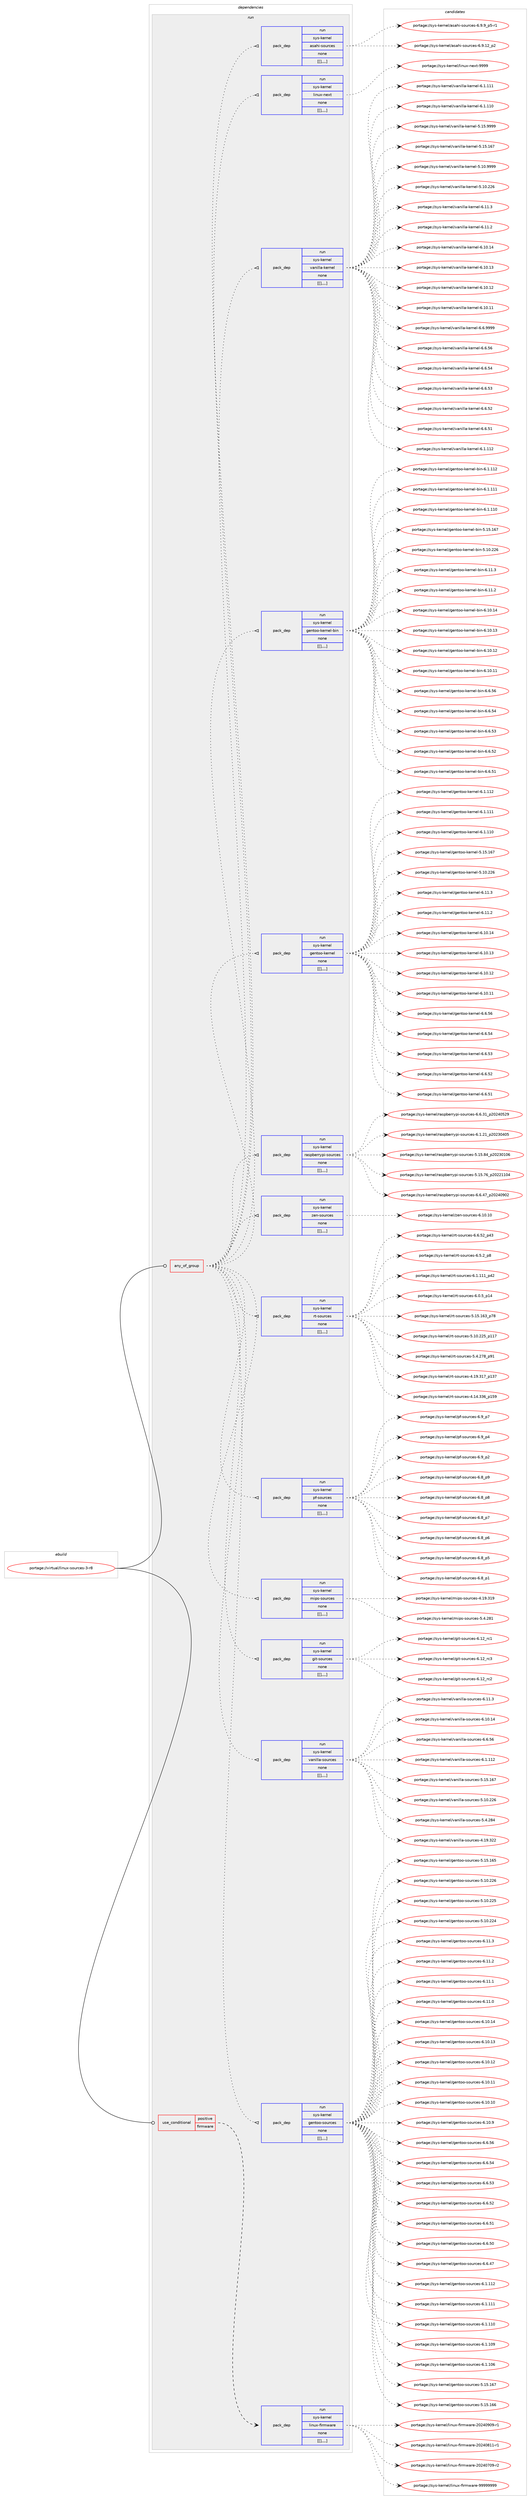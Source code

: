 digraph prolog {

# *************
# Graph options
# *************

newrank=true;
concentrate=true;
compound=true;
graph [rankdir=LR,fontname=Helvetica,fontsize=10,ranksep=1.5];#, ranksep=2.5, nodesep=0.2];
edge  [arrowhead=vee];
node  [fontname=Helvetica,fontsize=10];

# **********
# The ebuild
# **********

subgraph cluster_leftcol {
color=gray;
label=<<i>ebuild</i>>;
id [label="portage://virtual/linux-sources-3-r8", color=red, width=4, href="../virtual/linux-sources-3-r8.svg"];
}

# ****************
# The dependencies
# ****************

subgraph cluster_midcol {
color=gray;
label=<<i>dependencies</i>>;
subgraph cluster_compile {
fillcolor="#eeeeee";
style=filled;
label=<<i>compile</i>>;
}
subgraph cluster_compileandrun {
fillcolor="#eeeeee";
style=filled;
label=<<i>compile and run</i>>;
}
subgraph cluster_run {
fillcolor="#eeeeee";
style=filled;
label=<<i>run</i>>;
subgraph any34 {
dependency1531 [label=<<TABLE BORDER="0" CELLBORDER="1" CELLSPACING="0" CELLPADDING="4"><TR><TD CELLPADDING="10">any_of_group</TD></TR></TABLE>>, shape=none, color=red];subgraph pack1201 {
dependency1532 [label=<<TABLE BORDER="0" CELLBORDER="1" CELLSPACING="0" CELLPADDING="4" WIDTH="220"><TR><TD ROWSPAN="6" CELLPADDING="30">pack_dep</TD></TR><TR><TD WIDTH="110">run</TD></TR><TR><TD>sys-kernel</TD></TR><TR><TD>gentoo-sources</TD></TR><TR><TD>none</TD></TR><TR><TD>[[],,,,]</TD></TR></TABLE>>, shape=none, color=blue];
}
dependency1531:e -> dependency1532:w [weight=20,style="dotted",arrowhead="oinv"];
subgraph pack1202 {
dependency1533 [label=<<TABLE BORDER="0" CELLBORDER="1" CELLSPACING="0" CELLPADDING="4" WIDTH="220"><TR><TD ROWSPAN="6" CELLPADDING="30">pack_dep</TD></TR><TR><TD WIDTH="110">run</TD></TR><TR><TD>sys-kernel</TD></TR><TR><TD>vanilla-sources</TD></TR><TR><TD>none</TD></TR><TR><TD>[[],,,,]</TD></TR></TABLE>>, shape=none, color=blue];
}
dependency1531:e -> dependency1533:w [weight=20,style="dotted",arrowhead="oinv"];
subgraph pack1203 {
dependency1534 [label=<<TABLE BORDER="0" CELLBORDER="1" CELLSPACING="0" CELLPADDING="4" WIDTH="220"><TR><TD ROWSPAN="6" CELLPADDING="30">pack_dep</TD></TR><TR><TD WIDTH="110">run</TD></TR><TR><TD>sys-kernel</TD></TR><TR><TD>git-sources</TD></TR><TR><TD>none</TD></TR><TR><TD>[[],,,,]</TD></TR></TABLE>>, shape=none, color=blue];
}
dependency1531:e -> dependency1534:w [weight=20,style="dotted",arrowhead="oinv"];
subgraph pack1204 {
dependency1535 [label=<<TABLE BORDER="0" CELLBORDER="1" CELLSPACING="0" CELLPADDING="4" WIDTH="220"><TR><TD ROWSPAN="6" CELLPADDING="30">pack_dep</TD></TR><TR><TD WIDTH="110">run</TD></TR><TR><TD>sys-kernel</TD></TR><TR><TD>mips-sources</TD></TR><TR><TD>none</TD></TR><TR><TD>[[],,,,]</TD></TR></TABLE>>, shape=none, color=blue];
}
dependency1531:e -> dependency1535:w [weight=20,style="dotted",arrowhead="oinv"];
subgraph pack1205 {
dependency1536 [label=<<TABLE BORDER="0" CELLBORDER="1" CELLSPACING="0" CELLPADDING="4" WIDTH="220"><TR><TD ROWSPAN="6" CELLPADDING="30">pack_dep</TD></TR><TR><TD WIDTH="110">run</TD></TR><TR><TD>sys-kernel</TD></TR><TR><TD>pf-sources</TD></TR><TR><TD>none</TD></TR><TR><TD>[[],,,,]</TD></TR></TABLE>>, shape=none, color=blue];
}
dependency1531:e -> dependency1536:w [weight=20,style="dotted",arrowhead="oinv"];
subgraph pack1206 {
dependency1537 [label=<<TABLE BORDER="0" CELLBORDER="1" CELLSPACING="0" CELLPADDING="4" WIDTH="220"><TR><TD ROWSPAN="6" CELLPADDING="30">pack_dep</TD></TR><TR><TD WIDTH="110">run</TD></TR><TR><TD>sys-kernel</TD></TR><TR><TD>rt-sources</TD></TR><TR><TD>none</TD></TR><TR><TD>[[],,,,]</TD></TR></TABLE>>, shape=none, color=blue];
}
dependency1531:e -> dependency1537:w [weight=20,style="dotted",arrowhead="oinv"];
subgraph pack1207 {
dependency1538 [label=<<TABLE BORDER="0" CELLBORDER="1" CELLSPACING="0" CELLPADDING="4" WIDTH="220"><TR><TD ROWSPAN="6" CELLPADDING="30">pack_dep</TD></TR><TR><TD WIDTH="110">run</TD></TR><TR><TD>sys-kernel</TD></TR><TR><TD>zen-sources</TD></TR><TR><TD>none</TD></TR><TR><TD>[[],,,,]</TD></TR></TABLE>>, shape=none, color=blue];
}
dependency1531:e -> dependency1538:w [weight=20,style="dotted",arrowhead="oinv"];
subgraph pack1208 {
dependency1539 [label=<<TABLE BORDER="0" CELLBORDER="1" CELLSPACING="0" CELLPADDING="4" WIDTH="220"><TR><TD ROWSPAN="6" CELLPADDING="30">pack_dep</TD></TR><TR><TD WIDTH="110">run</TD></TR><TR><TD>sys-kernel</TD></TR><TR><TD>raspberrypi-sources</TD></TR><TR><TD>none</TD></TR><TR><TD>[[],,,,]</TD></TR></TABLE>>, shape=none, color=blue];
}
dependency1531:e -> dependency1539:w [weight=20,style="dotted",arrowhead="oinv"];
subgraph pack1209 {
dependency1540 [label=<<TABLE BORDER="0" CELLBORDER="1" CELLSPACING="0" CELLPADDING="4" WIDTH="220"><TR><TD ROWSPAN="6" CELLPADDING="30">pack_dep</TD></TR><TR><TD WIDTH="110">run</TD></TR><TR><TD>sys-kernel</TD></TR><TR><TD>gentoo-kernel</TD></TR><TR><TD>none</TD></TR><TR><TD>[[],,,,]</TD></TR></TABLE>>, shape=none, color=blue];
}
dependency1531:e -> dependency1540:w [weight=20,style="dotted",arrowhead="oinv"];
subgraph pack1210 {
dependency1541 [label=<<TABLE BORDER="0" CELLBORDER="1" CELLSPACING="0" CELLPADDING="4" WIDTH="220"><TR><TD ROWSPAN="6" CELLPADDING="30">pack_dep</TD></TR><TR><TD WIDTH="110">run</TD></TR><TR><TD>sys-kernel</TD></TR><TR><TD>gentoo-kernel-bin</TD></TR><TR><TD>none</TD></TR><TR><TD>[[],,,,]</TD></TR></TABLE>>, shape=none, color=blue];
}
dependency1531:e -> dependency1541:w [weight=20,style="dotted",arrowhead="oinv"];
subgraph pack1211 {
dependency1542 [label=<<TABLE BORDER="0" CELLBORDER="1" CELLSPACING="0" CELLPADDING="4" WIDTH="220"><TR><TD ROWSPAN="6" CELLPADDING="30">pack_dep</TD></TR><TR><TD WIDTH="110">run</TD></TR><TR><TD>sys-kernel</TD></TR><TR><TD>vanilla-kernel</TD></TR><TR><TD>none</TD></TR><TR><TD>[[],,,,]</TD></TR></TABLE>>, shape=none, color=blue];
}
dependency1531:e -> dependency1542:w [weight=20,style="dotted",arrowhead="oinv"];
subgraph pack1212 {
dependency1543 [label=<<TABLE BORDER="0" CELLBORDER="1" CELLSPACING="0" CELLPADDING="4" WIDTH="220"><TR><TD ROWSPAN="6" CELLPADDING="30">pack_dep</TD></TR><TR><TD WIDTH="110">run</TD></TR><TR><TD>sys-kernel</TD></TR><TR><TD>linux-next</TD></TR><TR><TD>none</TD></TR><TR><TD>[[],,,,]</TD></TR></TABLE>>, shape=none, color=blue];
}
dependency1531:e -> dependency1543:w [weight=20,style="dotted",arrowhead="oinv"];
subgraph pack1213 {
dependency1544 [label=<<TABLE BORDER="0" CELLBORDER="1" CELLSPACING="0" CELLPADDING="4" WIDTH="220"><TR><TD ROWSPAN="6" CELLPADDING="30">pack_dep</TD></TR><TR><TD WIDTH="110">run</TD></TR><TR><TD>sys-kernel</TD></TR><TR><TD>asahi-sources</TD></TR><TR><TD>none</TD></TR><TR><TD>[[],,,,]</TD></TR></TABLE>>, shape=none, color=blue];
}
dependency1531:e -> dependency1544:w [weight=20,style="dotted",arrowhead="oinv"];
}
id:e -> dependency1531:w [weight=20,style="solid",arrowhead="odot"];
subgraph cond298 {
dependency1545 [label=<<TABLE BORDER="0" CELLBORDER="1" CELLSPACING="0" CELLPADDING="4"><TR><TD ROWSPAN="3" CELLPADDING="10">use_conditional</TD></TR><TR><TD>positive</TD></TR><TR><TD>firmware</TD></TR></TABLE>>, shape=none, color=red];
subgraph pack1214 {
dependency1546 [label=<<TABLE BORDER="0" CELLBORDER="1" CELLSPACING="0" CELLPADDING="4" WIDTH="220"><TR><TD ROWSPAN="6" CELLPADDING="30">pack_dep</TD></TR><TR><TD WIDTH="110">run</TD></TR><TR><TD>sys-kernel</TD></TR><TR><TD>linux-firmware</TD></TR><TR><TD>none</TD></TR><TR><TD>[[],,,,]</TD></TR></TABLE>>, shape=none, color=blue];
}
dependency1545:e -> dependency1546:w [weight=20,style="dashed",arrowhead="vee"];
}
id:e -> dependency1545:w [weight=20,style="solid",arrowhead="odot"];
}
}

# **************
# The candidates
# **************

subgraph cluster_choices {
rank=same;
color=gray;
label=<<i>candidates</i>>;

subgraph choice1201 {
color=black;
nodesep=1;
choice1151211154510710111411010110847103101110116111111451151111171149910111545544649494651 [label="portage://sys-kernel/gentoo-sources-6.11.3", color=red, width=4,href="../sys-kernel/gentoo-sources-6.11.3.svg"];
choice1151211154510710111411010110847103101110116111111451151111171149910111545544649494650 [label="portage://sys-kernel/gentoo-sources-6.11.2", color=red, width=4,href="../sys-kernel/gentoo-sources-6.11.2.svg"];
choice1151211154510710111411010110847103101110116111111451151111171149910111545544649494649 [label="portage://sys-kernel/gentoo-sources-6.11.1", color=red, width=4,href="../sys-kernel/gentoo-sources-6.11.1.svg"];
choice1151211154510710111411010110847103101110116111111451151111171149910111545544649494648 [label="portage://sys-kernel/gentoo-sources-6.11.0", color=red, width=4,href="../sys-kernel/gentoo-sources-6.11.0.svg"];
choice115121115451071011141101011084710310111011611111145115111117114991011154554464948464952 [label="portage://sys-kernel/gentoo-sources-6.10.14", color=red, width=4,href="../sys-kernel/gentoo-sources-6.10.14.svg"];
choice115121115451071011141101011084710310111011611111145115111117114991011154554464948464951 [label="portage://sys-kernel/gentoo-sources-6.10.13", color=red, width=4,href="../sys-kernel/gentoo-sources-6.10.13.svg"];
choice115121115451071011141101011084710310111011611111145115111117114991011154554464948464950 [label="portage://sys-kernel/gentoo-sources-6.10.12", color=red, width=4,href="../sys-kernel/gentoo-sources-6.10.12.svg"];
choice115121115451071011141101011084710310111011611111145115111117114991011154554464948464949 [label="portage://sys-kernel/gentoo-sources-6.10.11", color=red, width=4,href="../sys-kernel/gentoo-sources-6.10.11.svg"];
choice115121115451071011141101011084710310111011611111145115111117114991011154554464948464948 [label="portage://sys-kernel/gentoo-sources-6.10.10", color=red, width=4,href="../sys-kernel/gentoo-sources-6.10.10.svg"];
choice1151211154510710111411010110847103101110116111111451151111171149910111545544649484657 [label="portage://sys-kernel/gentoo-sources-6.10.9", color=red, width=4,href="../sys-kernel/gentoo-sources-6.10.9.svg"];
choice1151211154510710111411010110847103101110116111111451151111171149910111545544654465354 [label="portage://sys-kernel/gentoo-sources-6.6.56", color=red, width=4,href="../sys-kernel/gentoo-sources-6.6.56.svg"];
choice1151211154510710111411010110847103101110116111111451151111171149910111545544654465352 [label="portage://sys-kernel/gentoo-sources-6.6.54", color=red, width=4,href="../sys-kernel/gentoo-sources-6.6.54.svg"];
choice1151211154510710111411010110847103101110116111111451151111171149910111545544654465351 [label="portage://sys-kernel/gentoo-sources-6.6.53", color=red, width=4,href="../sys-kernel/gentoo-sources-6.6.53.svg"];
choice1151211154510710111411010110847103101110116111111451151111171149910111545544654465350 [label="portage://sys-kernel/gentoo-sources-6.6.52", color=red, width=4,href="../sys-kernel/gentoo-sources-6.6.52.svg"];
choice1151211154510710111411010110847103101110116111111451151111171149910111545544654465349 [label="portage://sys-kernel/gentoo-sources-6.6.51", color=red, width=4,href="../sys-kernel/gentoo-sources-6.6.51.svg"];
choice1151211154510710111411010110847103101110116111111451151111171149910111545544654465348 [label="portage://sys-kernel/gentoo-sources-6.6.50", color=red, width=4,href="../sys-kernel/gentoo-sources-6.6.50.svg"];
choice1151211154510710111411010110847103101110116111111451151111171149910111545544654465255 [label="portage://sys-kernel/gentoo-sources-6.6.47", color=red, width=4,href="../sys-kernel/gentoo-sources-6.6.47.svg"];
choice115121115451071011141101011084710310111011611111145115111117114991011154554464946494950 [label="portage://sys-kernel/gentoo-sources-6.1.112", color=red, width=4,href="../sys-kernel/gentoo-sources-6.1.112.svg"];
choice115121115451071011141101011084710310111011611111145115111117114991011154554464946494949 [label="portage://sys-kernel/gentoo-sources-6.1.111", color=red, width=4,href="../sys-kernel/gentoo-sources-6.1.111.svg"];
choice115121115451071011141101011084710310111011611111145115111117114991011154554464946494948 [label="portage://sys-kernel/gentoo-sources-6.1.110", color=red, width=4,href="../sys-kernel/gentoo-sources-6.1.110.svg"];
choice115121115451071011141101011084710310111011611111145115111117114991011154554464946494857 [label="portage://sys-kernel/gentoo-sources-6.1.109", color=red, width=4,href="../sys-kernel/gentoo-sources-6.1.109.svg"];
choice115121115451071011141101011084710310111011611111145115111117114991011154554464946494854 [label="portage://sys-kernel/gentoo-sources-6.1.106", color=red, width=4,href="../sys-kernel/gentoo-sources-6.1.106.svg"];
choice11512111545107101114110101108471031011101161111114511511111711499101115455346495346495455 [label="portage://sys-kernel/gentoo-sources-5.15.167", color=red, width=4,href="../sys-kernel/gentoo-sources-5.15.167.svg"];
choice11512111545107101114110101108471031011101161111114511511111711499101115455346495346495454 [label="portage://sys-kernel/gentoo-sources-5.15.166", color=red, width=4,href="../sys-kernel/gentoo-sources-5.15.166.svg"];
choice11512111545107101114110101108471031011101161111114511511111711499101115455346495346495453 [label="portage://sys-kernel/gentoo-sources-5.15.165", color=red, width=4,href="../sys-kernel/gentoo-sources-5.15.165.svg"];
choice11512111545107101114110101108471031011101161111114511511111711499101115455346494846505054 [label="portage://sys-kernel/gentoo-sources-5.10.226", color=red, width=4,href="../sys-kernel/gentoo-sources-5.10.226.svg"];
choice11512111545107101114110101108471031011101161111114511511111711499101115455346494846505053 [label="portage://sys-kernel/gentoo-sources-5.10.225", color=red, width=4,href="../sys-kernel/gentoo-sources-5.10.225.svg"];
choice11512111545107101114110101108471031011101161111114511511111711499101115455346494846505052 [label="portage://sys-kernel/gentoo-sources-5.10.224", color=red, width=4,href="../sys-kernel/gentoo-sources-5.10.224.svg"];
dependency1532:e -> choice1151211154510710111411010110847103101110116111111451151111171149910111545544649494651:w [style=dotted,weight="100"];
dependency1532:e -> choice1151211154510710111411010110847103101110116111111451151111171149910111545544649494650:w [style=dotted,weight="100"];
dependency1532:e -> choice1151211154510710111411010110847103101110116111111451151111171149910111545544649494649:w [style=dotted,weight="100"];
dependency1532:e -> choice1151211154510710111411010110847103101110116111111451151111171149910111545544649494648:w [style=dotted,weight="100"];
dependency1532:e -> choice115121115451071011141101011084710310111011611111145115111117114991011154554464948464952:w [style=dotted,weight="100"];
dependency1532:e -> choice115121115451071011141101011084710310111011611111145115111117114991011154554464948464951:w [style=dotted,weight="100"];
dependency1532:e -> choice115121115451071011141101011084710310111011611111145115111117114991011154554464948464950:w [style=dotted,weight="100"];
dependency1532:e -> choice115121115451071011141101011084710310111011611111145115111117114991011154554464948464949:w [style=dotted,weight="100"];
dependency1532:e -> choice115121115451071011141101011084710310111011611111145115111117114991011154554464948464948:w [style=dotted,weight="100"];
dependency1532:e -> choice1151211154510710111411010110847103101110116111111451151111171149910111545544649484657:w [style=dotted,weight="100"];
dependency1532:e -> choice1151211154510710111411010110847103101110116111111451151111171149910111545544654465354:w [style=dotted,weight="100"];
dependency1532:e -> choice1151211154510710111411010110847103101110116111111451151111171149910111545544654465352:w [style=dotted,weight="100"];
dependency1532:e -> choice1151211154510710111411010110847103101110116111111451151111171149910111545544654465351:w [style=dotted,weight="100"];
dependency1532:e -> choice1151211154510710111411010110847103101110116111111451151111171149910111545544654465350:w [style=dotted,weight="100"];
dependency1532:e -> choice1151211154510710111411010110847103101110116111111451151111171149910111545544654465349:w [style=dotted,weight="100"];
dependency1532:e -> choice1151211154510710111411010110847103101110116111111451151111171149910111545544654465348:w [style=dotted,weight="100"];
dependency1532:e -> choice1151211154510710111411010110847103101110116111111451151111171149910111545544654465255:w [style=dotted,weight="100"];
dependency1532:e -> choice115121115451071011141101011084710310111011611111145115111117114991011154554464946494950:w [style=dotted,weight="100"];
dependency1532:e -> choice115121115451071011141101011084710310111011611111145115111117114991011154554464946494949:w [style=dotted,weight="100"];
dependency1532:e -> choice115121115451071011141101011084710310111011611111145115111117114991011154554464946494948:w [style=dotted,weight="100"];
dependency1532:e -> choice115121115451071011141101011084710310111011611111145115111117114991011154554464946494857:w [style=dotted,weight="100"];
dependency1532:e -> choice115121115451071011141101011084710310111011611111145115111117114991011154554464946494854:w [style=dotted,weight="100"];
dependency1532:e -> choice11512111545107101114110101108471031011101161111114511511111711499101115455346495346495455:w [style=dotted,weight="100"];
dependency1532:e -> choice11512111545107101114110101108471031011101161111114511511111711499101115455346495346495454:w [style=dotted,weight="100"];
dependency1532:e -> choice11512111545107101114110101108471031011101161111114511511111711499101115455346495346495453:w [style=dotted,weight="100"];
dependency1532:e -> choice11512111545107101114110101108471031011101161111114511511111711499101115455346494846505054:w [style=dotted,weight="100"];
dependency1532:e -> choice11512111545107101114110101108471031011101161111114511511111711499101115455346494846505053:w [style=dotted,weight="100"];
dependency1532:e -> choice11512111545107101114110101108471031011101161111114511511111711499101115455346494846505052:w [style=dotted,weight="100"];
}
subgraph choice1202 {
color=black;
nodesep=1;
choice11512111545107101114110101108471189711010510810897451151111171149910111545544649494651 [label="portage://sys-kernel/vanilla-sources-6.11.3", color=red, width=4,href="../sys-kernel/vanilla-sources-6.11.3.svg"];
choice1151211154510710111411010110847118971101051081089745115111117114991011154554464948464952 [label="portage://sys-kernel/vanilla-sources-6.10.14", color=red, width=4,href="../sys-kernel/vanilla-sources-6.10.14.svg"];
choice11512111545107101114110101108471189711010510810897451151111171149910111545544654465354 [label="portage://sys-kernel/vanilla-sources-6.6.56", color=red, width=4,href="../sys-kernel/vanilla-sources-6.6.56.svg"];
choice1151211154510710111411010110847118971101051081089745115111117114991011154554464946494950 [label="portage://sys-kernel/vanilla-sources-6.1.112", color=red, width=4,href="../sys-kernel/vanilla-sources-6.1.112.svg"];
choice115121115451071011141101011084711897110105108108974511511111711499101115455346495346495455 [label="portage://sys-kernel/vanilla-sources-5.15.167", color=red, width=4,href="../sys-kernel/vanilla-sources-5.15.167.svg"];
choice115121115451071011141101011084711897110105108108974511511111711499101115455346494846505054 [label="portage://sys-kernel/vanilla-sources-5.10.226", color=red, width=4,href="../sys-kernel/vanilla-sources-5.10.226.svg"];
choice1151211154510710111411010110847118971101051081089745115111117114991011154553465246505652 [label="portage://sys-kernel/vanilla-sources-5.4.284", color=red, width=4,href="../sys-kernel/vanilla-sources-5.4.284.svg"];
choice115121115451071011141101011084711897110105108108974511511111711499101115455246495746515050 [label="portage://sys-kernel/vanilla-sources-4.19.322", color=red, width=4,href="../sys-kernel/vanilla-sources-4.19.322.svg"];
dependency1533:e -> choice11512111545107101114110101108471189711010510810897451151111171149910111545544649494651:w [style=dotted,weight="100"];
dependency1533:e -> choice1151211154510710111411010110847118971101051081089745115111117114991011154554464948464952:w [style=dotted,weight="100"];
dependency1533:e -> choice11512111545107101114110101108471189711010510810897451151111171149910111545544654465354:w [style=dotted,weight="100"];
dependency1533:e -> choice1151211154510710111411010110847118971101051081089745115111117114991011154554464946494950:w [style=dotted,weight="100"];
dependency1533:e -> choice115121115451071011141101011084711897110105108108974511511111711499101115455346495346495455:w [style=dotted,weight="100"];
dependency1533:e -> choice115121115451071011141101011084711897110105108108974511511111711499101115455346494846505054:w [style=dotted,weight="100"];
dependency1533:e -> choice1151211154510710111411010110847118971101051081089745115111117114991011154553465246505652:w [style=dotted,weight="100"];
dependency1533:e -> choice115121115451071011141101011084711897110105108108974511511111711499101115455246495746515050:w [style=dotted,weight="100"];
}
subgraph choice1203 {
color=black;
nodesep=1;
choice115121115451071011141101011084710310511645115111117114991011154554464950951149951 [label="portage://sys-kernel/git-sources-6.12_rc3", color=red, width=4,href="../sys-kernel/git-sources-6.12_rc3.svg"];
choice115121115451071011141101011084710310511645115111117114991011154554464950951149950 [label="portage://sys-kernel/git-sources-6.12_rc2", color=red, width=4,href="../sys-kernel/git-sources-6.12_rc2.svg"];
choice115121115451071011141101011084710310511645115111117114991011154554464950951149949 [label="portage://sys-kernel/git-sources-6.12_rc1", color=red, width=4,href="../sys-kernel/git-sources-6.12_rc1.svg"];
dependency1534:e -> choice115121115451071011141101011084710310511645115111117114991011154554464950951149951:w [style=dotted,weight="100"];
dependency1534:e -> choice115121115451071011141101011084710310511645115111117114991011154554464950951149950:w [style=dotted,weight="100"];
dependency1534:e -> choice115121115451071011141101011084710310511645115111117114991011154554464950951149949:w [style=dotted,weight="100"];
}
subgraph choice1204 {
color=black;
nodesep=1;
choice115121115451071011141101011084710910511211545115111117114991011154553465246505649 [label="portage://sys-kernel/mips-sources-5.4.281", color=red, width=4,href="../sys-kernel/mips-sources-5.4.281.svg"];
choice11512111545107101114110101108471091051121154511511111711499101115455246495746514957 [label="portage://sys-kernel/mips-sources-4.19.319", color=red, width=4,href="../sys-kernel/mips-sources-4.19.319.svg"];
dependency1535:e -> choice115121115451071011141101011084710910511211545115111117114991011154553465246505649:w [style=dotted,weight="100"];
dependency1535:e -> choice11512111545107101114110101108471091051121154511511111711499101115455246495746514957:w [style=dotted,weight="100"];
}
subgraph choice1205 {
color=black;
nodesep=1;
choice11512111545107101114110101108471121024511511111711499101115455446579511255 [label="portage://sys-kernel/pf-sources-6.9_p7", color=red, width=4,href="../sys-kernel/pf-sources-6.9_p7.svg"];
choice11512111545107101114110101108471121024511511111711499101115455446579511252 [label="portage://sys-kernel/pf-sources-6.9_p4", color=red, width=4,href="../sys-kernel/pf-sources-6.9_p4.svg"];
choice11512111545107101114110101108471121024511511111711499101115455446579511250 [label="portage://sys-kernel/pf-sources-6.9_p2", color=red, width=4,href="../sys-kernel/pf-sources-6.9_p2.svg"];
choice11512111545107101114110101108471121024511511111711499101115455446569511257 [label="portage://sys-kernel/pf-sources-6.8_p9", color=red, width=4,href="../sys-kernel/pf-sources-6.8_p9.svg"];
choice11512111545107101114110101108471121024511511111711499101115455446569511256 [label="portage://sys-kernel/pf-sources-6.8_p8", color=red, width=4,href="../sys-kernel/pf-sources-6.8_p8.svg"];
choice11512111545107101114110101108471121024511511111711499101115455446569511255 [label="portage://sys-kernel/pf-sources-6.8_p7", color=red, width=4,href="../sys-kernel/pf-sources-6.8_p7.svg"];
choice11512111545107101114110101108471121024511511111711499101115455446569511254 [label="portage://sys-kernel/pf-sources-6.8_p6", color=red, width=4,href="../sys-kernel/pf-sources-6.8_p6.svg"];
choice11512111545107101114110101108471121024511511111711499101115455446569511253 [label="portage://sys-kernel/pf-sources-6.8_p5", color=red, width=4,href="../sys-kernel/pf-sources-6.8_p5.svg"];
choice11512111545107101114110101108471121024511511111711499101115455446569511249 [label="portage://sys-kernel/pf-sources-6.8_p1", color=red, width=4,href="../sys-kernel/pf-sources-6.8_p1.svg"];
dependency1536:e -> choice11512111545107101114110101108471121024511511111711499101115455446579511255:w [style=dotted,weight="100"];
dependency1536:e -> choice11512111545107101114110101108471121024511511111711499101115455446579511252:w [style=dotted,weight="100"];
dependency1536:e -> choice11512111545107101114110101108471121024511511111711499101115455446579511250:w [style=dotted,weight="100"];
dependency1536:e -> choice11512111545107101114110101108471121024511511111711499101115455446569511257:w [style=dotted,weight="100"];
dependency1536:e -> choice11512111545107101114110101108471121024511511111711499101115455446569511256:w [style=dotted,weight="100"];
dependency1536:e -> choice11512111545107101114110101108471121024511511111711499101115455446569511255:w [style=dotted,weight="100"];
dependency1536:e -> choice11512111545107101114110101108471121024511511111711499101115455446569511254:w [style=dotted,weight="100"];
dependency1536:e -> choice11512111545107101114110101108471121024511511111711499101115455446569511253:w [style=dotted,weight="100"];
dependency1536:e -> choice11512111545107101114110101108471121024511511111711499101115455446569511249:w [style=dotted,weight="100"];
}
subgraph choice1206 {
color=black;
nodesep=1;
choice1151211154510710111411010110847114116451151111171149910111545544654465350951125251 [label="portage://sys-kernel/rt-sources-6.6.52_p43", color=red, width=4,href="../sys-kernel/rt-sources-6.6.52_p43.svg"];
choice115121115451071011141101011084711411645115111117114991011154554465346509511256 [label="portage://sys-kernel/rt-sources-6.5.2_p8", color=red, width=4,href="../sys-kernel/rt-sources-6.5.2_p8.svg"];
choice115121115451071011141101011084711411645115111117114991011154554464946494949951125250 [label="portage://sys-kernel/rt-sources-6.1.111_p42", color=red, width=4,href="../sys-kernel/rt-sources-6.1.111_p42.svg"];
choice11512111545107101114110101108471141164511511111711499101115455446484653951124952 [label="portage://sys-kernel/rt-sources-6.0.5_p14", color=red, width=4,href="../sys-kernel/rt-sources-6.0.5_p14.svg"];
choice11512111545107101114110101108471141164511511111711499101115455346495346495451951125556 [label="portage://sys-kernel/rt-sources-5.15.163_p78", color=red, width=4,href="../sys-kernel/rt-sources-5.15.163_p78.svg"];
choice1151211154510710111411010110847114116451151111171149910111545534649484650505395112494955 [label="portage://sys-kernel/rt-sources-5.10.225_p117", color=red, width=4,href="../sys-kernel/rt-sources-5.10.225_p117.svg"];
choice115121115451071011141101011084711411645115111117114991011154553465246505556951125749 [label="portage://sys-kernel/rt-sources-5.4.278_p91", color=red, width=4,href="../sys-kernel/rt-sources-5.4.278_p91.svg"];
choice1151211154510710111411010110847114116451151111171149910111545524649574651495595112495155 [label="portage://sys-kernel/rt-sources-4.19.317_p137", color=red, width=4,href="../sys-kernel/rt-sources-4.19.317_p137.svg"];
choice1151211154510710111411010110847114116451151111171149910111545524649524651515495112495357 [label="portage://sys-kernel/rt-sources-4.14.336_p159", color=red, width=4,href="../sys-kernel/rt-sources-4.14.336_p159.svg"];
dependency1537:e -> choice1151211154510710111411010110847114116451151111171149910111545544654465350951125251:w [style=dotted,weight="100"];
dependency1537:e -> choice115121115451071011141101011084711411645115111117114991011154554465346509511256:w [style=dotted,weight="100"];
dependency1537:e -> choice115121115451071011141101011084711411645115111117114991011154554464946494949951125250:w [style=dotted,weight="100"];
dependency1537:e -> choice11512111545107101114110101108471141164511511111711499101115455446484653951124952:w [style=dotted,weight="100"];
dependency1537:e -> choice11512111545107101114110101108471141164511511111711499101115455346495346495451951125556:w [style=dotted,weight="100"];
dependency1537:e -> choice1151211154510710111411010110847114116451151111171149910111545534649484650505395112494955:w [style=dotted,weight="100"];
dependency1537:e -> choice115121115451071011141101011084711411645115111117114991011154553465246505556951125749:w [style=dotted,weight="100"];
dependency1537:e -> choice1151211154510710111411010110847114116451151111171149910111545524649574651495595112495155:w [style=dotted,weight="100"];
dependency1537:e -> choice1151211154510710111411010110847114116451151111171149910111545524649524651515495112495357:w [style=dotted,weight="100"];
}
subgraph choice1207 {
color=black;
nodesep=1;
choice115121115451071011141101011084712210111045115111117114991011154554464948464948 [label="portage://sys-kernel/zen-sources-6.10.10", color=red, width=4,href="../sys-kernel/zen-sources-6.10.10.svg"];
dependency1538:e -> choice115121115451071011141101011084712210111045115111117114991011154554464948464948:w [style=dotted,weight="100"];
}
subgraph choice1208 {
color=black;
nodesep=1;
choice11512111545107101114110101108471149711511298101114114121112105451151111171149910111545544654465255951125048505248574850 [label="portage://sys-kernel/raspberrypi-sources-6.6.47_p20240902", color=red, width=4,href="../sys-kernel/raspberrypi-sources-6.6.47_p20240902.svg"];
choice11512111545107101114110101108471149711511298101114114121112105451151111171149910111545544654465149951125048505248535057 [label="portage://sys-kernel/raspberrypi-sources-6.6.31_p20240529", color=red, width=4,href="../sys-kernel/raspberrypi-sources-6.6.31_p20240529.svg"];
choice11512111545107101114110101108471149711511298101114114121112105451151111171149910111545544649465049951125048505148524853 [label="portage://sys-kernel/raspberrypi-sources-6.1.21_p20230405", color=red, width=4,href="../sys-kernel/raspberrypi-sources-6.1.21_p20230405.svg"];
choice1151211154510710111411010110847114971151129810111411412111210545115111117114991011154553464953465652951125048505148494854 [label="portage://sys-kernel/raspberrypi-sources-5.15.84_p20230106", color=red, width=4,href="../sys-kernel/raspberrypi-sources-5.15.84_p20230106.svg"];
choice1151211154510710111411010110847114971151129810111411412111210545115111117114991011154553464953465554951125048505049494852 [label="portage://sys-kernel/raspberrypi-sources-5.15.76_p20221104", color=red, width=4,href="../sys-kernel/raspberrypi-sources-5.15.76_p20221104.svg"];
dependency1539:e -> choice11512111545107101114110101108471149711511298101114114121112105451151111171149910111545544654465255951125048505248574850:w [style=dotted,weight="100"];
dependency1539:e -> choice11512111545107101114110101108471149711511298101114114121112105451151111171149910111545544654465149951125048505248535057:w [style=dotted,weight="100"];
dependency1539:e -> choice11512111545107101114110101108471149711511298101114114121112105451151111171149910111545544649465049951125048505148524853:w [style=dotted,weight="100"];
dependency1539:e -> choice1151211154510710111411010110847114971151129810111411412111210545115111117114991011154553464953465652951125048505148494854:w [style=dotted,weight="100"];
dependency1539:e -> choice1151211154510710111411010110847114971151129810111411412111210545115111117114991011154553464953465554951125048505049494852:w [style=dotted,weight="100"];
}
subgraph choice1209 {
color=black;
nodesep=1;
choice11512111545107101114110101108471031011101161111114510710111411010110845544649494651 [label="portage://sys-kernel/gentoo-kernel-6.11.3", color=red, width=4,href="../sys-kernel/gentoo-kernel-6.11.3.svg"];
choice11512111545107101114110101108471031011101161111114510710111411010110845544649494650 [label="portage://sys-kernel/gentoo-kernel-6.11.2", color=red, width=4,href="../sys-kernel/gentoo-kernel-6.11.2.svg"];
choice1151211154510710111411010110847103101110116111111451071011141101011084554464948464952 [label="portage://sys-kernel/gentoo-kernel-6.10.14", color=red, width=4,href="../sys-kernel/gentoo-kernel-6.10.14.svg"];
choice1151211154510710111411010110847103101110116111111451071011141101011084554464948464951 [label="portage://sys-kernel/gentoo-kernel-6.10.13", color=red, width=4,href="../sys-kernel/gentoo-kernel-6.10.13.svg"];
choice1151211154510710111411010110847103101110116111111451071011141101011084554464948464950 [label="portage://sys-kernel/gentoo-kernel-6.10.12", color=red, width=4,href="../sys-kernel/gentoo-kernel-6.10.12.svg"];
choice1151211154510710111411010110847103101110116111111451071011141101011084554464948464949 [label="portage://sys-kernel/gentoo-kernel-6.10.11", color=red, width=4,href="../sys-kernel/gentoo-kernel-6.10.11.svg"];
choice11512111545107101114110101108471031011101161111114510710111411010110845544654465354 [label="portage://sys-kernel/gentoo-kernel-6.6.56", color=red, width=4,href="../sys-kernel/gentoo-kernel-6.6.56.svg"];
choice11512111545107101114110101108471031011101161111114510710111411010110845544654465352 [label="portage://sys-kernel/gentoo-kernel-6.6.54", color=red, width=4,href="../sys-kernel/gentoo-kernel-6.6.54.svg"];
choice11512111545107101114110101108471031011101161111114510710111411010110845544654465351 [label="portage://sys-kernel/gentoo-kernel-6.6.53", color=red, width=4,href="../sys-kernel/gentoo-kernel-6.6.53.svg"];
choice11512111545107101114110101108471031011101161111114510710111411010110845544654465350 [label="portage://sys-kernel/gentoo-kernel-6.6.52", color=red, width=4,href="../sys-kernel/gentoo-kernel-6.6.52.svg"];
choice11512111545107101114110101108471031011101161111114510710111411010110845544654465349 [label="portage://sys-kernel/gentoo-kernel-6.6.51", color=red, width=4,href="../sys-kernel/gentoo-kernel-6.6.51.svg"];
choice1151211154510710111411010110847103101110116111111451071011141101011084554464946494950 [label="portage://sys-kernel/gentoo-kernel-6.1.112", color=red, width=4,href="../sys-kernel/gentoo-kernel-6.1.112.svg"];
choice1151211154510710111411010110847103101110116111111451071011141101011084554464946494949 [label="portage://sys-kernel/gentoo-kernel-6.1.111", color=red, width=4,href="../sys-kernel/gentoo-kernel-6.1.111.svg"];
choice1151211154510710111411010110847103101110116111111451071011141101011084554464946494948 [label="portage://sys-kernel/gentoo-kernel-6.1.110", color=red, width=4,href="../sys-kernel/gentoo-kernel-6.1.110.svg"];
choice115121115451071011141101011084710310111011611111145107101114110101108455346495346495455 [label="portage://sys-kernel/gentoo-kernel-5.15.167", color=red, width=4,href="../sys-kernel/gentoo-kernel-5.15.167.svg"];
choice115121115451071011141101011084710310111011611111145107101114110101108455346494846505054 [label="portage://sys-kernel/gentoo-kernel-5.10.226", color=red, width=4,href="../sys-kernel/gentoo-kernel-5.10.226.svg"];
dependency1540:e -> choice11512111545107101114110101108471031011101161111114510710111411010110845544649494651:w [style=dotted,weight="100"];
dependency1540:e -> choice11512111545107101114110101108471031011101161111114510710111411010110845544649494650:w [style=dotted,weight="100"];
dependency1540:e -> choice1151211154510710111411010110847103101110116111111451071011141101011084554464948464952:w [style=dotted,weight="100"];
dependency1540:e -> choice1151211154510710111411010110847103101110116111111451071011141101011084554464948464951:w [style=dotted,weight="100"];
dependency1540:e -> choice1151211154510710111411010110847103101110116111111451071011141101011084554464948464950:w [style=dotted,weight="100"];
dependency1540:e -> choice1151211154510710111411010110847103101110116111111451071011141101011084554464948464949:w [style=dotted,weight="100"];
dependency1540:e -> choice11512111545107101114110101108471031011101161111114510710111411010110845544654465354:w [style=dotted,weight="100"];
dependency1540:e -> choice11512111545107101114110101108471031011101161111114510710111411010110845544654465352:w [style=dotted,weight="100"];
dependency1540:e -> choice11512111545107101114110101108471031011101161111114510710111411010110845544654465351:w [style=dotted,weight="100"];
dependency1540:e -> choice11512111545107101114110101108471031011101161111114510710111411010110845544654465350:w [style=dotted,weight="100"];
dependency1540:e -> choice11512111545107101114110101108471031011101161111114510710111411010110845544654465349:w [style=dotted,weight="100"];
dependency1540:e -> choice1151211154510710111411010110847103101110116111111451071011141101011084554464946494950:w [style=dotted,weight="100"];
dependency1540:e -> choice1151211154510710111411010110847103101110116111111451071011141101011084554464946494949:w [style=dotted,weight="100"];
dependency1540:e -> choice1151211154510710111411010110847103101110116111111451071011141101011084554464946494948:w [style=dotted,weight="100"];
dependency1540:e -> choice115121115451071011141101011084710310111011611111145107101114110101108455346495346495455:w [style=dotted,weight="100"];
dependency1540:e -> choice115121115451071011141101011084710310111011611111145107101114110101108455346494846505054:w [style=dotted,weight="100"];
}
subgraph choice1210 {
color=black;
nodesep=1;
choice115121115451071011141101011084710310111011611111145107101114110101108459810511045544649494651 [label="portage://sys-kernel/gentoo-kernel-bin-6.11.3", color=red, width=4,href="../sys-kernel/gentoo-kernel-bin-6.11.3.svg"];
choice115121115451071011141101011084710310111011611111145107101114110101108459810511045544649494650 [label="portage://sys-kernel/gentoo-kernel-bin-6.11.2", color=red, width=4,href="../sys-kernel/gentoo-kernel-bin-6.11.2.svg"];
choice11512111545107101114110101108471031011101161111114510710111411010110845981051104554464948464952 [label="portage://sys-kernel/gentoo-kernel-bin-6.10.14", color=red, width=4,href="../sys-kernel/gentoo-kernel-bin-6.10.14.svg"];
choice11512111545107101114110101108471031011101161111114510710111411010110845981051104554464948464951 [label="portage://sys-kernel/gentoo-kernel-bin-6.10.13", color=red, width=4,href="../sys-kernel/gentoo-kernel-bin-6.10.13.svg"];
choice11512111545107101114110101108471031011101161111114510710111411010110845981051104554464948464950 [label="portage://sys-kernel/gentoo-kernel-bin-6.10.12", color=red, width=4,href="../sys-kernel/gentoo-kernel-bin-6.10.12.svg"];
choice11512111545107101114110101108471031011101161111114510710111411010110845981051104554464948464949 [label="portage://sys-kernel/gentoo-kernel-bin-6.10.11", color=red, width=4,href="../sys-kernel/gentoo-kernel-bin-6.10.11.svg"];
choice115121115451071011141101011084710310111011611111145107101114110101108459810511045544654465354 [label="portage://sys-kernel/gentoo-kernel-bin-6.6.56", color=red, width=4,href="../sys-kernel/gentoo-kernel-bin-6.6.56.svg"];
choice115121115451071011141101011084710310111011611111145107101114110101108459810511045544654465352 [label="portage://sys-kernel/gentoo-kernel-bin-6.6.54", color=red, width=4,href="../sys-kernel/gentoo-kernel-bin-6.6.54.svg"];
choice115121115451071011141101011084710310111011611111145107101114110101108459810511045544654465351 [label="portage://sys-kernel/gentoo-kernel-bin-6.6.53", color=red, width=4,href="../sys-kernel/gentoo-kernel-bin-6.6.53.svg"];
choice115121115451071011141101011084710310111011611111145107101114110101108459810511045544654465350 [label="portage://sys-kernel/gentoo-kernel-bin-6.6.52", color=red, width=4,href="../sys-kernel/gentoo-kernel-bin-6.6.52.svg"];
choice115121115451071011141101011084710310111011611111145107101114110101108459810511045544654465349 [label="portage://sys-kernel/gentoo-kernel-bin-6.6.51", color=red, width=4,href="../sys-kernel/gentoo-kernel-bin-6.6.51.svg"];
choice11512111545107101114110101108471031011101161111114510710111411010110845981051104554464946494950 [label="portage://sys-kernel/gentoo-kernel-bin-6.1.112", color=red, width=4,href="../sys-kernel/gentoo-kernel-bin-6.1.112.svg"];
choice11512111545107101114110101108471031011101161111114510710111411010110845981051104554464946494949 [label="portage://sys-kernel/gentoo-kernel-bin-6.1.111", color=red, width=4,href="../sys-kernel/gentoo-kernel-bin-6.1.111.svg"];
choice11512111545107101114110101108471031011101161111114510710111411010110845981051104554464946494948 [label="portage://sys-kernel/gentoo-kernel-bin-6.1.110", color=red, width=4,href="../sys-kernel/gentoo-kernel-bin-6.1.110.svg"];
choice1151211154510710111411010110847103101110116111111451071011141101011084598105110455346495346495455 [label="portage://sys-kernel/gentoo-kernel-bin-5.15.167", color=red, width=4,href="../sys-kernel/gentoo-kernel-bin-5.15.167.svg"];
choice1151211154510710111411010110847103101110116111111451071011141101011084598105110455346494846505054 [label="portage://sys-kernel/gentoo-kernel-bin-5.10.226", color=red, width=4,href="../sys-kernel/gentoo-kernel-bin-5.10.226.svg"];
dependency1541:e -> choice115121115451071011141101011084710310111011611111145107101114110101108459810511045544649494651:w [style=dotted,weight="100"];
dependency1541:e -> choice115121115451071011141101011084710310111011611111145107101114110101108459810511045544649494650:w [style=dotted,weight="100"];
dependency1541:e -> choice11512111545107101114110101108471031011101161111114510710111411010110845981051104554464948464952:w [style=dotted,weight="100"];
dependency1541:e -> choice11512111545107101114110101108471031011101161111114510710111411010110845981051104554464948464951:w [style=dotted,weight="100"];
dependency1541:e -> choice11512111545107101114110101108471031011101161111114510710111411010110845981051104554464948464950:w [style=dotted,weight="100"];
dependency1541:e -> choice11512111545107101114110101108471031011101161111114510710111411010110845981051104554464948464949:w [style=dotted,weight="100"];
dependency1541:e -> choice115121115451071011141101011084710310111011611111145107101114110101108459810511045544654465354:w [style=dotted,weight="100"];
dependency1541:e -> choice115121115451071011141101011084710310111011611111145107101114110101108459810511045544654465352:w [style=dotted,weight="100"];
dependency1541:e -> choice115121115451071011141101011084710310111011611111145107101114110101108459810511045544654465351:w [style=dotted,weight="100"];
dependency1541:e -> choice115121115451071011141101011084710310111011611111145107101114110101108459810511045544654465350:w [style=dotted,weight="100"];
dependency1541:e -> choice115121115451071011141101011084710310111011611111145107101114110101108459810511045544654465349:w [style=dotted,weight="100"];
dependency1541:e -> choice11512111545107101114110101108471031011101161111114510710111411010110845981051104554464946494950:w [style=dotted,weight="100"];
dependency1541:e -> choice11512111545107101114110101108471031011101161111114510710111411010110845981051104554464946494949:w [style=dotted,weight="100"];
dependency1541:e -> choice11512111545107101114110101108471031011101161111114510710111411010110845981051104554464946494948:w [style=dotted,weight="100"];
dependency1541:e -> choice1151211154510710111411010110847103101110116111111451071011141101011084598105110455346495346495455:w [style=dotted,weight="100"];
dependency1541:e -> choice1151211154510710111411010110847103101110116111111451071011141101011084598105110455346494846505054:w [style=dotted,weight="100"];
}
subgraph choice1211 {
color=black;
nodesep=1;
choice115121115451071011141101011084711897110105108108974510710111411010110845544649494651 [label="portage://sys-kernel/vanilla-kernel-6.11.3", color=red, width=4,href="../sys-kernel/vanilla-kernel-6.11.3.svg"];
choice115121115451071011141101011084711897110105108108974510710111411010110845544649494650 [label="portage://sys-kernel/vanilla-kernel-6.11.2", color=red, width=4,href="../sys-kernel/vanilla-kernel-6.11.2.svg"];
choice11512111545107101114110101108471189711010510810897451071011141101011084554464948464952 [label="portage://sys-kernel/vanilla-kernel-6.10.14", color=red, width=4,href="../sys-kernel/vanilla-kernel-6.10.14.svg"];
choice11512111545107101114110101108471189711010510810897451071011141101011084554464948464951 [label="portage://sys-kernel/vanilla-kernel-6.10.13", color=red, width=4,href="../sys-kernel/vanilla-kernel-6.10.13.svg"];
choice11512111545107101114110101108471189711010510810897451071011141101011084554464948464950 [label="portage://sys-kernel/vanilla-kernel-6.10.12", color=red, width=4,href="../sys-kernel/vanilla-kernel-6.10.12.svg"];
choice11512111545107101114110101108471189711010510810897451071011141101011084554464948464949 [label="portage://sys-kernel/vanilla-kernel-6.10.11", color=red, width=4,href="../sys-kernel/vanilla-kernel-6.10.11.svg"];
choice1151211154510710111411010110847118971101051081089745107101114110101108455446544657575757 [label="portage://sys-kernel/vanilla-kernel-6.6.9999", color=red, width=4,href="../sys-kernel/vanilla-kernel-6.6.9999.svg"];
choice115121115451071011141101011084711897110105108108974510710111411010110845544654465354 [label="portage://sys-kernel/vanilla-kernel-6.6.56", color=red, width=4,href="../sys-kernel/vanilla-kernel-6.6.56.svg"];
choice115121115451071011141101011084711897110105108108974510710111411010110845544654465352 [label="portage://sys-kernel/vanilla-kernel-6.6.54", color=red, width=4,href="../sys-kernel/vanilla-kernel-6.6.54.svg"];
choice115121115451071011141101011084711897110105108108974510710111411010110845544654465351 [label="portage://sys-kernel/vanilla-kernel-6.6.53", color=red, width=4,href="../sys-kernel/vanilla-kernel-6.6.53.svg"];
choice115121115451071011141101011084711897110105108108974510710111411010110845544654465350 [label="portage://sys-kernel/vanilla-kernel-6.6.52", color=red, width=4,href="../sys-kernel/vanilla-kernel-6.6.52.svg"];
choice115121115451071011141101011084711897110105108108974510710111411010110845544654465349 [label="portage://sys-kernel/vanilla-kernel-6.6.51", color=red, width=4,href="../sys-kernel/vanilla-kernel-6.6.51.svg"];
choice11512111545107101114110101108471189711010510810897451071011141101011084554464946494950 [label="portage://sys-kernel/vanilla-kernel-6.1.112", color=red, width=4,href="../sys-kernel/vanilla-kernel-6.1.112.svg"];
choice11512111545107101114110101108471189711010510810897451071011141101011084554464946494949 [label="portage://sys-kernel/vanilla-kernel-6.1.111", color=red, width=4,href="../sys-kernel/vanilla-kernel-6.1.111.svg"];
choice11512111545107101114110101108471189711010510810897451071011141101011084554464946494948 [label="portage://sys-kernel/vanilla-kernel-6.1.110", color=red, width=4,href="../sys-kernel/vanilla-kernel-6.1.110.svg"];
choice115121115451071011141101011084711897110105108108974510710111411010110845534649534657575757 [label="portage://sys-kernel/vanilla-kernel-5.15.9999", color=red, width=4,href="../sys-kernel/vanilla-kernel-5.15.9999.svg"];
choice1151211154510710111411010110847118971101051081089745107101114110101108455346495346495455 [label="portage://sys-kernel/vanilla-kernel-5.15.167", color=red, width=4,href="../sys-kernel/vanilla-kernel-5.15.167.svg"];
choice115121115451071011141101011084711897110105108108974510710111411010110845534649484657575757 [label="portage://sys-kernel/vanilla-kernel-5.10.9999", color=red, width=4,href="../sys-kernel/vanilla-kernel-5.10.9999.svg"];
choice1151211154510710111411010110847118971101051081089745107101114110101108455346494846505054 [label="portage://sys-kernel/vanilla-kernel-5.10.226", color=red, width=4,href="../sys-kernel/vanilla-kernel-5.10.226.svg"];
dependency1542:e -> choice115121115451071011141101011084711897110105108108974510710111411010110845544649494651:w [style=dotted,weight="100"];
dependency1542:e -> choice115121115451071011141101011084711897110105108108974510710111411010110845544649494650:w [style=dotted,weight="100"];
dependency1542:e -> choice11512111545107101114110101108471189711010510810897451071011141101011084554464948464952:w [style=dotted,weight="100"];
dependency1542:e -> choice11512111545107101114110101108471189711010510810897451071011141101011084554464948464951:w [style=dotted,weight="100"];
dependency1542:e -> choice11512111545107101114110101108471189711010510810897451071011141101011084554464948464950:w [style=dotted,weight="100"];
dependency1542:e -> choice11512111545107101114110101108471189711010510810897451071011141101011084554464948464949:w [style=dotted,weight="100"];
dependency1542:e -> choice1151211154510710111411010110847118971101051081089745107101114110101108455446544657575757:w [style=dotted,weight="100"];
dependency1542:e -> choice115121115451071011141101011084711897110105108108974510710111411010110845544654465354:w [style=dotted,weight="100"];
dependency1542:e -> choice115121115451071011141101011084711897110105108108974510710111411010110845544654465352:w [style=dotted,weight="100"];
dependency1542:e -> choice115121115451071011141101011084711897110105108108974510710111411010110845544654465351:w [style=dotted,weight="100"];
dependency1542:e -> choice115121115451071011141101011084711897110105108108974510710111411010110845544654465350:w [style=dotted,weight="100"];
dependency1542:e -> choice115121115451071011141101011084711897110105108108974510710111411010110845544654465349:w [style=dotted,weight="100"];
dependency1542:e -> choice11512111545107101114110101108471189711010510810897451071011141101011084554464946494950:w [style=dotted,weight="100"];
dependency1542:e -> choice11512111545107101114110101108471189711010510810897451071011141101011084554464946494949:w [style=dotted,weight="100"];
dependency1542:e -> choice11512111545107101114110101108471189711010510810897451071011141101011084554464946494948:w [style=dotted,weight="100"];
dependency1542:e -> choice115121115451071011141101011084711897110105108108974510710111411010110845534649534657575757:w [style=dotted,weight="100"];
dependency1542:e -> choice1151211154510710111411010110847118971101051081089745107101114110101108455346495346495455:w [style=dotted,weight="100"];
dependency1542:e -> choice115121115451071011141101011084711897110105108108974510710111411010110845534649484657575757:w [style=dotted,weight="100"];
dependency1542:e -> choice1151211154510710111411010110847118971101051081089745107101114110101108455346494846505054:w [style=dotted,weight="100"];
}
subgraph choice1212 {
color=black;
nodesep=1;
choice1151211154510710111411010110847108105110117120451101011201164557575757 [label="portage://sys-kernel/linux-next-9999", color=red, width=4,href="../sys-kernel/linux-next-9999.svg"];
dependency1543:e -> choice1151211154510710111411010110847108105110117120451101011201164557575757:w [style=dotted,weight="100"];
}
subgraph choice1213 {
color=black;
nodesep=1;
choice115121115451071011141101011084797115971041054511511111711499101115455446574649509511250 [label="portage://sys-kernel/asahi-sources-6.9.12_p2", color=red, width=4,href="../sys-kernel/asahi-sources-6.9.12_p2.svg"];
choice11512111545107101114110101108479711597104105451151111171149910111545544657465795112534511449 [label="portage://sys-kernel/asahi-sources-6.9.9_p5-r1", color=red, width=4,href="../sys-kernel/asahi-sources-6.9.9_p5-r1.svg"];
dependency1544:e -> choice115121115451071011141101011084797115971041054511511111711499101115455446574649509511250:w [style=dotted,weight="100"];
dependency1544:e -> choice11512111545107101114110101108479711597104105451151111171149910111545544657465795112534511449:w [style=dotted,weight="100"];
}
subgraph choice1214 {
color=black;
nodesep=1;
choice11512111545107101114110101108471081051101171204510210511410911997114101455757575757575757 [label="portage://sys-kernel/linux-firmware-99999999", color=red, width=4,href="../sys-kernel/linux-firmware-99999999.svg"];
choice115121115451071011141101011084710810511011712045102105114109119971141014550485052485748574511449 [label="portage://sys-kernel/linux-firmware-20240909-r1", color=red, width=4,href="../sys-kernel/linux-firmware-20240909-r1.svg"];
choice115121115451071011141101011084710810511011712045102105114109119971141014550485052485649494511449 [label="portage://sys-kernel/linux-firmware-20240811-r1", color=red, width=4,href="../sys-kernel/linux-firmware-20240811-r1.svg"];
choice115121115451071011141101011084710810511011712045102105114109119971141014550485052485548574511450 [label="portage://sys-kernel/linux-firmware-20240709-r2", color=red, width=4,href="../sys-kernel/linux-firmware-20240709-r2.svg"];
dependency1546:e -> choice11512111545107101114110101108471081051101171204510210511410911997114101455757575757575757:w [style=dotted,weight="100"];
dependency1546:e -> choice115121115451071011141101011084710810511011712045102105114109119971141014550485052485748574511449:w [style=dotted,weight="100"];
dependency1546:e -> choice115121115451071011141101011084710810511011712045102105114109119971141014550485052485649494511449:w [style=dotted,weight="100"];
dependency1546:e -> choice115121115451071011141101011084710810511011712045102105114109119971141014550485052485548574511450:w [style=dotted,weight="100"];
}
}

}
